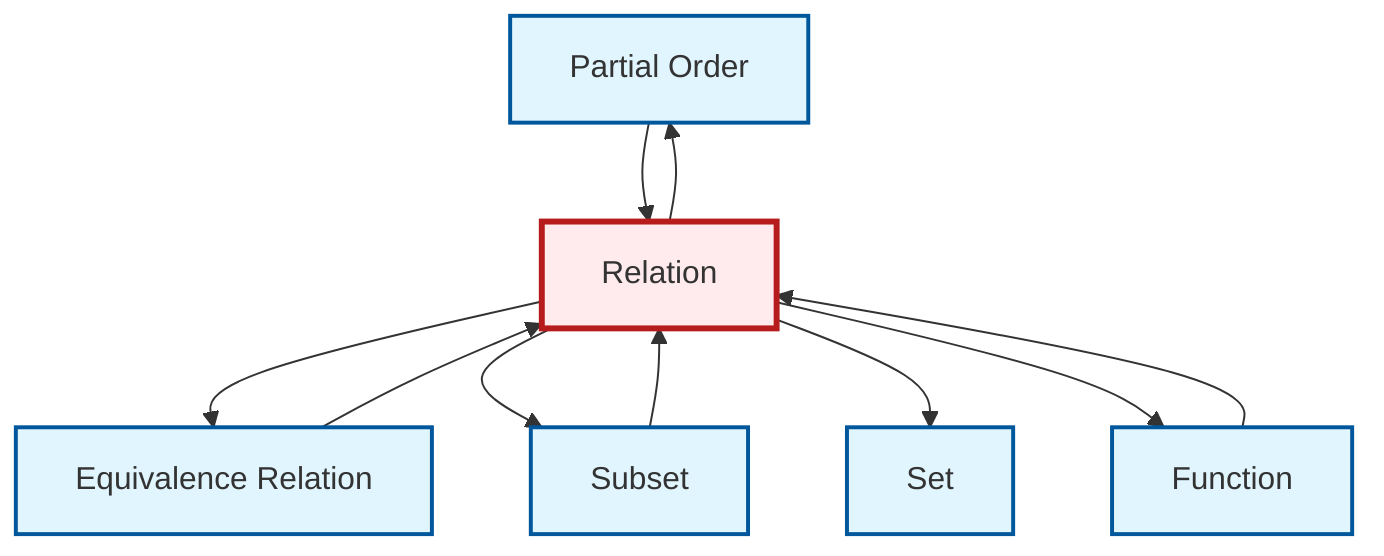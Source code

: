 graph TD
    classDef definition fill:#e1f5fe,stroke:#01579b,stroke-width:2px
    classDef theorem fill:#f3e5f5,stroke:#4a148c,stroke-width:2px
    classDef axiom fill:#fff3e0,stroke:#e65100,stroke-width:2px
    classDef example fill:#e8f5e9,stroke:#1b5e20,stroke-width:2px
    classDef current fill:#ffebee,stroke:#b71c1c,stroke-width:3px
    def-partial-order["Partial Order"]:::definition
    def-equivalence-relation["Equivalence Relation"]:::definition
    def-function["Function"]:::definition
    def-subset["Subset"]:::definition
    def-relation["Relation"]:::definition
    def-set["Set"]:::definition
    def-function --> def-relation
    def-relation --> def-equivalence-relation
    def-relation --> def-partial-order
    def-relation --> def-subset
    def-subset --> def-relation
    def-relation --> def-set
    def-equivalence-relation --> def-relation
    def-relation --> def-function
    def-partial-order --> def-relation
    class def-relation current